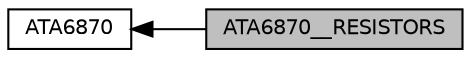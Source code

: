 digraph "ATA6870__RESISTORS"
{
  edge [fontname="Helvetica",fontsize="10",labelfontname="Helvetica",labelfontsize="10"];
  node [fontname="Helvetica",fontsize="10",shape=record];
  rankdir=LR;
  Node0 [label="ATA6870__RESISTORS",height=0.2,width=0.4,color="black", fillcolor="grey75", style="filled", fontcolor="black"];
  Node1 [label="ATA6870",height=0.2,width=0.4,color="black", fillcolor="white", style="filled",URL="$group___a_t_a6870.html"];
  Node1->Node0 [shape=plaintext, dir="back", style="solid"];
}
